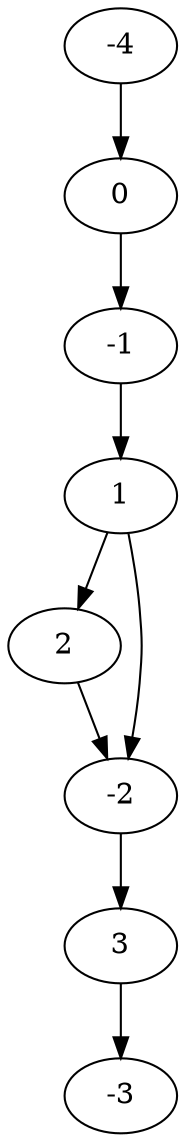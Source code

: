digraph "simple if (no else) case" {
  -4 -> 0;
  0 -> -1;
  -1 -> 1;
  1 -> 2;
  1 -> -2;
  2 -> -2;
  -2 -> 3;
  3 -> -3;
}
